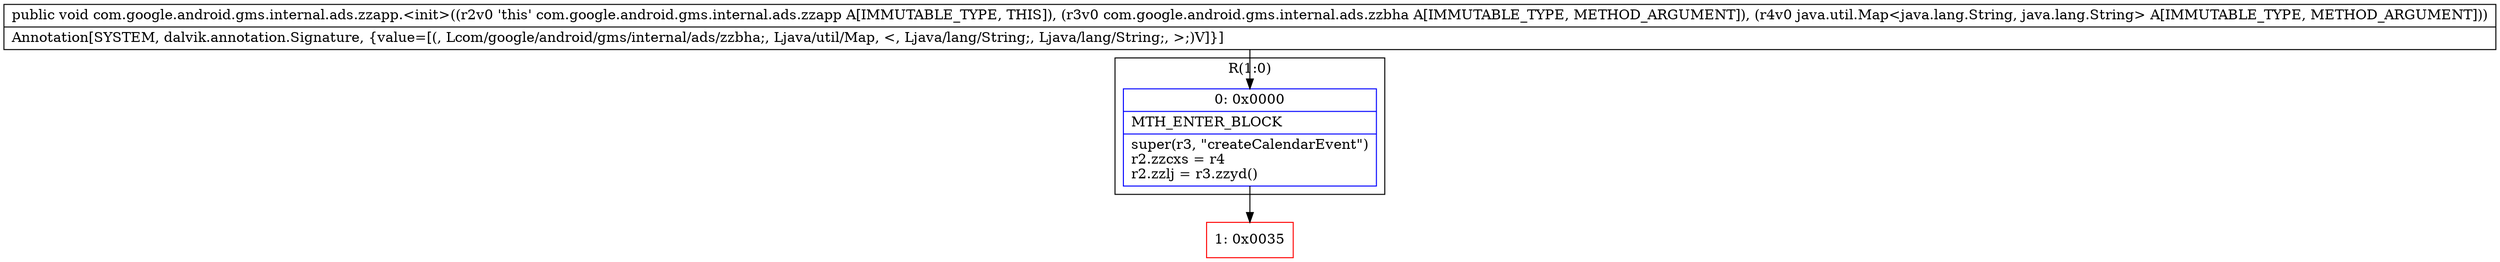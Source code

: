 digraph "CFG forcom.google.android.gms.internal.ads.zzapp.\<init\>(Lcom\/google\/android\/gms\/internal\/ads\/zzbha;Ljava\/util\/Map;)V" {
subgraph cluster_Region_1532607595 {
label = "R(1:0)";
node [shape=record,color=blue];
Node_0 [shape=record,label="{0\:\ 0x0000|MTH_ENTER_BLOCK\l|super(r3, \"createCalendarEvent\")\lr2.zzcxs = r4\lr2.zzlj = r3.zzyd()\l}"];
}
Node_1 [shape=record,color=red,label="{1\:\ 0x0035}"];
MethodNode[shape=record,label="{public void com.google.android.gms.internal.ads.zzapp.\<init\>((r2v0 'this' com.google.android.gms.internal.ads.zzapp A[IMMUTABLE_TYPE, THIS]), (r3v0 com.google.android.gms.internal.ads.zzbha A[IMMUTABLE_TYPE, METHOD_ARGUMENT]), (r4v0 java.util.Map\<java.lang.String, java.lang.String\> A[IMMUTABLE_TYPE, METHOD_ARGUMENT]))  | Annotation[SYSTEM, dalvik.annotation.Signature, \{value=[(, Lcom\/google\/android\/gms\/internal\/ads\/zzbha;, Ljava\/util\/Map, \<, Ljava\/lang\/String;, Ljava\/lang\/String;, \>;)V]\}]\l}"];
MethodNode -> Node_0;
Node_0 -> Node_1;
}

